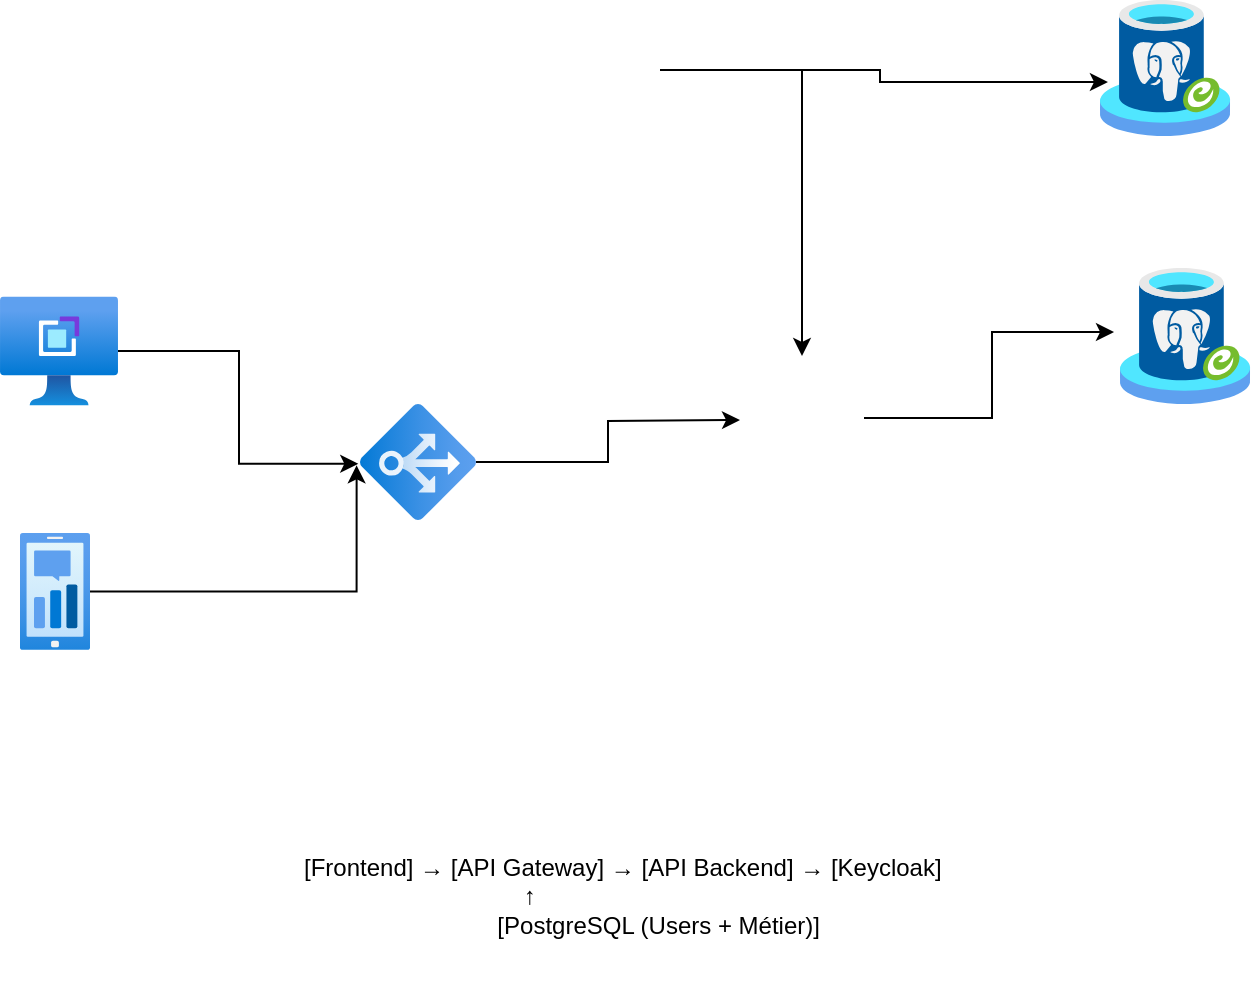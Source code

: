 <mxfile version="25.0.1">
  <diagram name="Page-1" id="M4y0jXKTTHNmajSopDJP">
    <mxGraphModel dx="1672" dy="746" grid="1" gridSize="10" guides="1" tooltips="1" connect="1" arrows="1" fold="1" page="1" pageScale="1" pageWidth="827" pageHeight="1169" math="0" shadow="0">
      <root>
        <mxCell id="0" />
        <mxCell id="1" parent="0" />
        <mxCell id="nslCc2GsLbfLlcvG44iz-10" value="" style="shape=image;verticalLabelPosition=bottom;labelBackgroundColor=default;verticalAlign=top;aspect=fixed;imageAspect=0;image=https://cdn-icons-png.flaticon.com/512/1493/1493169.png;" vertex="1" parent="1">
          <mxGeometry x="430" y="218" width="62" height="62" as="geometry" />
        </mxCell>
        <mxCell id="nslCc2GsLbfLlcvG44iz-32" style="edgeStyle=orthogonalEdgeStyle;rounded=0;orthogonalLoop=1;jettySize=auto;html=1;" edge="1" parent="1" source="nslCc2GsLbfLlcvG44iz-11" target="nslCc2GsLbfLlcvG44iz-10">
          <mxGeometry relative="1" as="geometry" />
        </mxCell>
        <mxCell id="nslCc2GsLbfLlcvG44iz-11" value="" style="shape=image;verticalLabelPosition=bottom;labelBackgroundColor=default;verticalAlign=top;aspect=fixed;imageAspect=0;image=https://miro.medium.com/v2/resize:fit:1400/0*bKfOagkmq0M2KR3-.png;" vertex="1" parent="1">
          <mxGeometry x="320" y="40" width="70" height="70" as="geometry" />
        </mxCell>
        <mxCell id="nslCc2GsLbfLlcvG44iz-17" value="" style="image;aspect=fixed;html=1;points=[];align=center;fontSize=12;image=img/lib/azure2/other/Arc_PostgreSQL.svg;" vertex="1" parent="1">
          <mxGeometry x="610" y="40" width="65.08" height="68" as="geometry" />
        </mxCell>
        <mxCell id="nslCc2GsLbfLlcvG44iz-21" style="edgeStyle=orthogonalEdgeStyle;rounded=0;orthogonalLoop=1;jettySize=auto;html=1;" edge="1" parent="1" source="nslCc2GsLbfLlcvG44iz-18">
          <mxGeometry relative="1" as="geometry">
            <mxPoint x="430" y="250" as="targetPoint" />
          </mxGeometry>
        </mxCell>
        <mxCell id="nslCc2GsLbfLlcvG44iz-18" value="" style="image;aspect=fixed;html=1;points=[];align=center;fontSize=12;image=img/lib/azure2/other/Defender_Distributer_Control_System.svg;rotation=90;" vertex="1" parent="1">
          <mxGeometry x="240" y="242" width="58" height="58" as="geometry" />
        </mxCell>
        <mxCell id="nslCc2GsLbfLlcvG44iz-22" style="edgeStyle=orthogonalEdgeStyle;rounded=0;orthogonalLoop=1;jettySize=auto;html=1;entryX=0.515;entryY=1.015;entryDx=0;entryDy=0;entryPerimeter=0;" edge="1" parent="1" source="nslCc2GsLbfLlcvG44iz-29" target="nslCc2GsLbfLlcvG44iz-18">
          <mxGeometry relative="1" as="geometry">
            <mxPoint x="110" y="205" as="sourcePoint" />
          </mxGeometry>
        </mxCell>
        <mxCell id="nslCc2GsLbfLlcvG44iz-23" style="edgeStyle=orthogonalEdgeStyle;rounded=0;orthogonalLoop=1;jettySize=auto;html=1;entryX=0.529;entryY=1.029;entryDx=0;entryDy=0;entryPerimeter=0;" edge="1" parent="1" source="nslCc2GsLbfLlcvG44iz-28" target="nslCc2GsLbfLlcvG44iz-18">
          <mxGeometry relative="1" as="geometry">
            <mxPoint x="122.88" y="329" as="sourcePoint" />
          </mxGeometry>
        </mxCell>
        <mxCell id="nslCc2GsLbfLlcvG44iz-25" value="" style="image;aspect=fixed;html=1;points=[];align=center;fontSize=12;image=img/lib/azure2/other/Arc_PostgreSQL.svg;" vertex="1" parent="1">
          <mxGeometry x="620" y="174" width="65.08" height="68" as="geometry" />
        </mxCell>
        <mxCell id="nslCc2GsLbfLlcvG44iz-26" style="edgeStyle=orthogonalEdgeStyle;rounded=0;orthogonalLoop=1;jettySize=auto;html=1;entryX=0.061;entryY=0.603;entryDx=0;entryDy=0;entryPerimeter=0;" edge="1" parent="1" source="nslCc2GsLbfLlcvG44iz-11" target="nslCc2GsLbfLlcvG44iz-17">
          <mxGeometry relative="1" as="geometry" />
        </mxCell>
        <mxCell id="nslCc2GsLbfLlcvG44iz-27" style="edgeStyle=orthogonalEdgeStyle;rounded=0;orthogonalLoop=1;jettySize=auto;html=1;entryX=-0.046;entryY=0.471;entryDx=0;entryDy=0;entryPerimeter=0;" edge="1" parent="1" source="nslCc2GsLbfLlcvG44iz-10" target="nslCc2GsLbfLlcvG44iz-25">
          <mxGeometry relative="1" as="geometry" />
        </mxCell>
        <mxCell id="nslCc2GsLbfLlcvG44iz-28" value="" style="image;aspect=fixed;html=1;points=[];align=center;fontSize=12;image=img/lib/azure2/general/Mobile_Engagement.svg;" vertex="1" parent="1">
          <mxGeometry x="70" y="306.38" width="35" height="58.63" as="geometry" />
        </mxCell>
        <mxCell id="nslCc2GsLbfLlcvG44iz-29" value="" style="image;aspect=fixed;html=1;points=[];align=center;fontSize=12;image=img/lib/azure2/other/VM_Application_Definition.svg;" vertex="1" parent="1">
          <mxGeometry x="60" y="188.31" width="59" height="54.49" as="geometry" />
        </mxCell>
        <mxCell id="nslCc2GsLbfLlcvG44iz-31" value="[Frontend] → [API Gateway] → [API Backend] → [Keycloak]  &#xa;                                 ↑  &#xa;                             [PostgreSQL (Users + Métier)]" style="text;whiteSpace=wrap;" vertex="1" parent="1">
          <mxGeometry x="210" y="460" width="360" height="70" as="geometry" />
        </mxCell>
      </root>
    </mxGraphModel>
  </diagram>
</mxfile>
